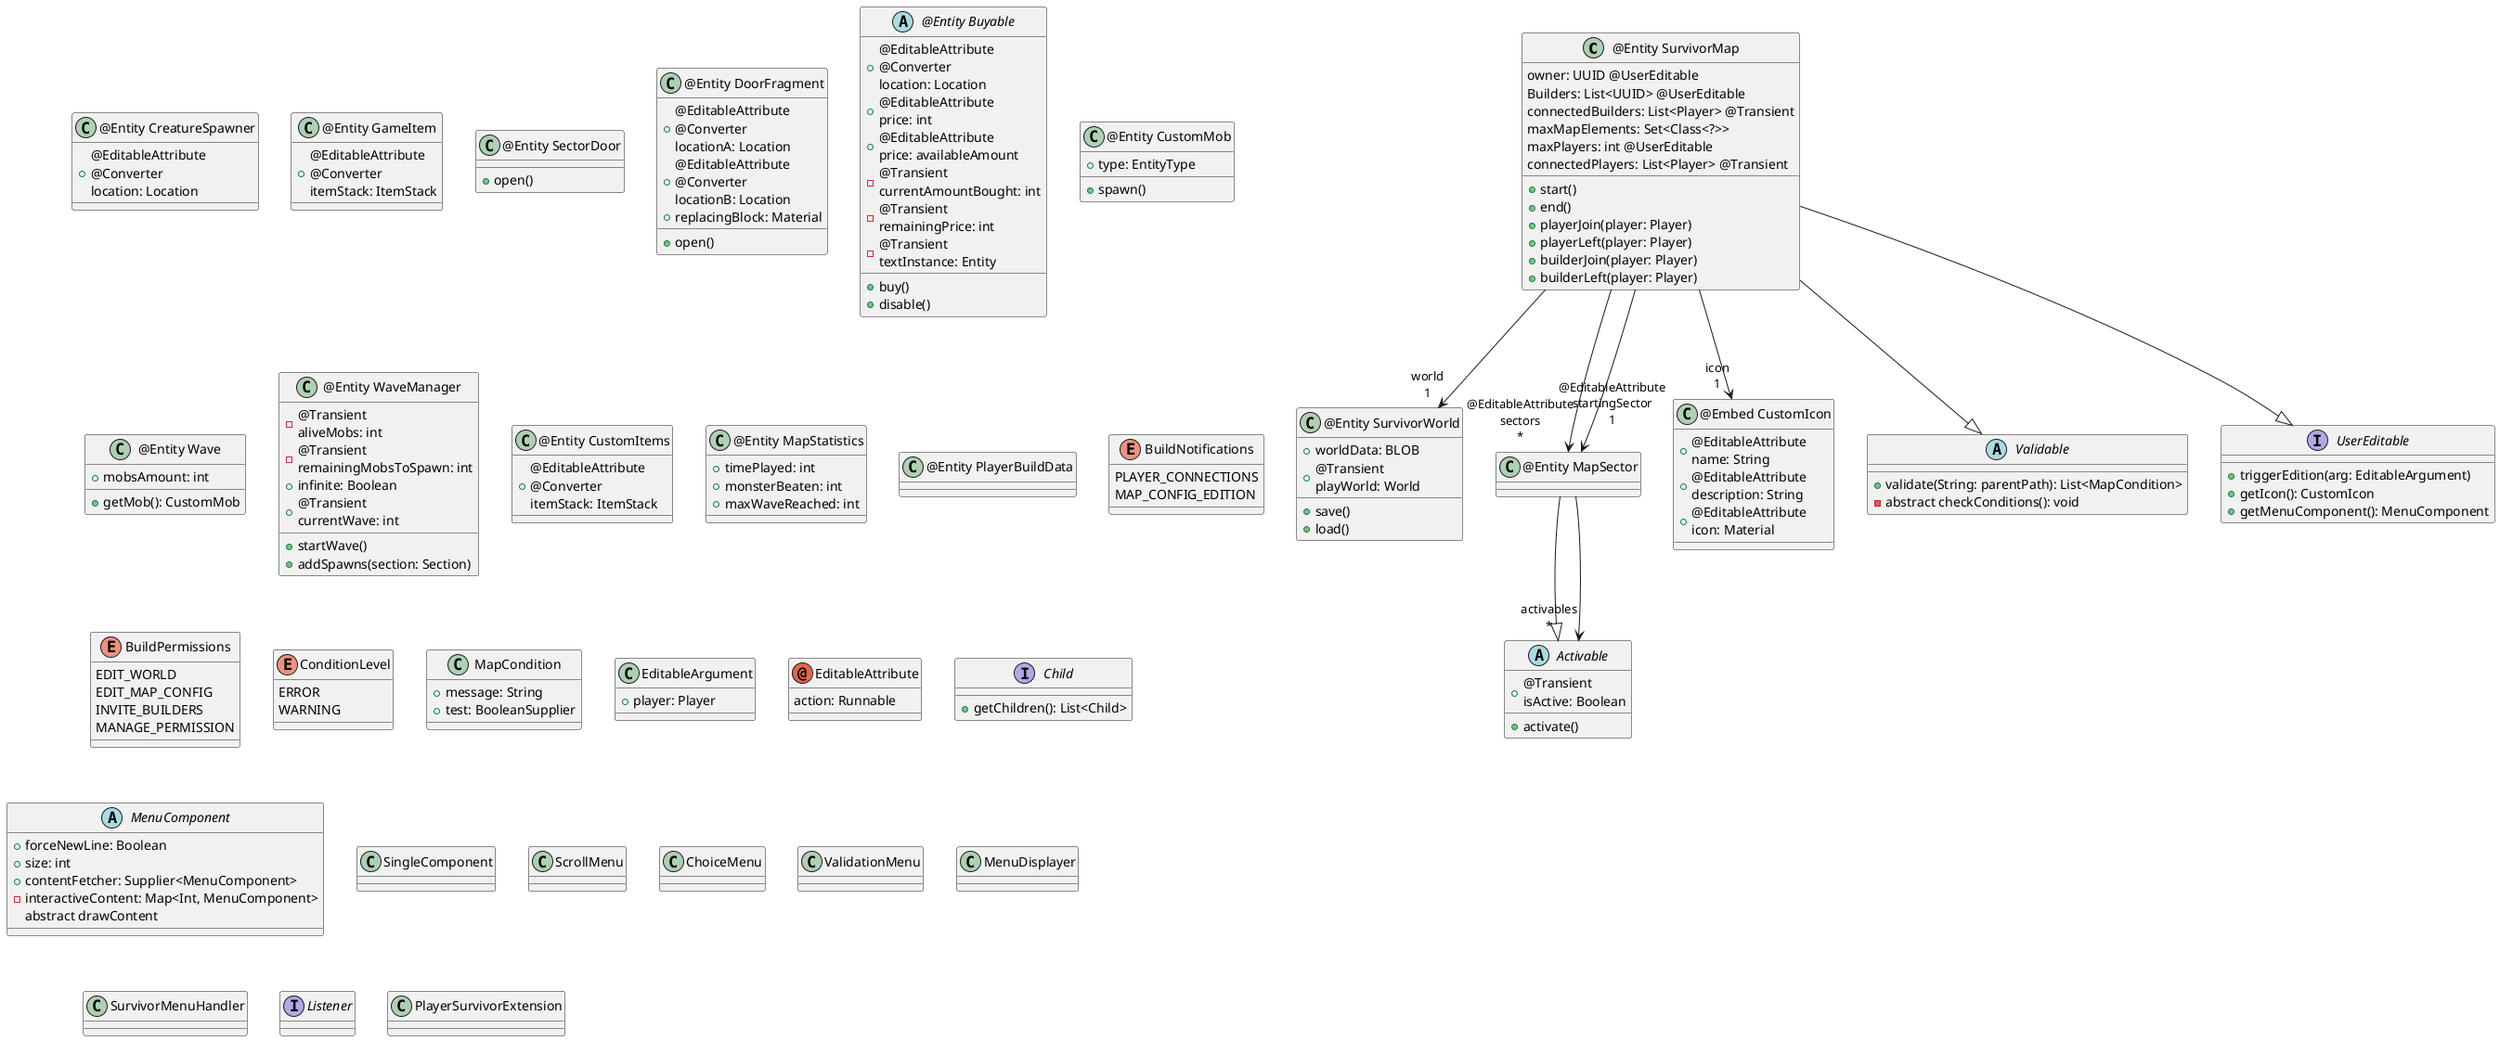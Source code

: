 @startuml
class "@Entity SurvivorMap" as SurvivorMap {
    owner: UUID @UserEditable
    Builders: List<UUID> @UserEditable
    connectedBuilders: List<Player> @Transient
    maxMapElements: Set<Class<?>> 
    maxPlayers: int @UserEditable
    connectedPlayers: List<Player> @Transient
    + start()
    + end()
    + playerJoin(player: Player)
    + playerLeft(player: Player)
    + builderJoin(player: Player)
    + builderLeft(player: Player)
}


class "@Entity SurvivorWorld" as SurvivorWorld {
    + worldData: BLOB
    + @Transient\nplayWorld: World
    + save()
    + load()
}
class "@Entity MapSector" as MapSector
class "@Entity CreatureSpawner" as CreatureSpawner {
    + @EditableAttribute\n@Converter\nlocation: Location 
}
class "@Entity GameItem" as GameItem {
    + @EditableAttribute\n@Converter\nitemStack: ItemStack
}

class "@Entity SectorDoor" as SectorDoor {
    + open()
}
class "@Entity DoorFragment" as DoorFragment {
    + @EditableAttribute\n@Converter\nlocationA: Location 
    + @EditableAttribute\n@Converter\nlocationB: Location 
    + replacingBlock: Material
    + open()
}
abstract "@Entity Buyable" as Buyable {
    + @EditableAttribute\n@Converter\nlocation: Location
    + @EditableAttribute\nprice: int
    + @EditableAttribute\nprice: availableAmount
    - @Transient\ncurrentAmountBought: int
    - @Transient\nremainingPrice: int
    - @Transient\ntextInstance: Entity
    + buy()
    + disable()
}

class "@Entity CustomMob" as CustomMob {
    + type: EntityType
    + spawn()
}
class "@Entity Wave" as Wave {
    + mobsAmount: int
    + getMob(): CustomMob
}
class "@Entity WaveManager" as WaveManager {
    - @Transient\naliveMobs: int
    - @Transient\nremainingMobsToSpawn: int
    + infinite: Boolean
    + @Transient\ncurrentWave: int
    + startWave()
    + addSpawns(section: Section)
}

class "@Entity CustomItems" as CustomItems {
    + @EditableAttribute\n@Converter\nitemStack: ItemStack
}

class "@Entity MapStatistics" as MapStatistics {
    + timePlayed: int
    + monsterBeaten: int
    + maxWaveReached: int
}

class "@Entity PlayerBuildData" as PlayerBuildData 
enum BuildNotifications {
    PLAYER_CONNECTIONS
    MAP_CONFIG_EDITION
}
enum BuildPermissions {
    EDIT_WORLD
    EDIT_MAP_CONFIG
    INVITE_BUILDERS
    MANAGE_PERMISSION
}

class "@Embed CustomIcon" as CustomIcon {
    + @EditableAttribute\nname: String
    + @EditableAttribute\ndescription: String
    + @EditableAttribute\nicon: Material
}


abstract Activable {
    + @Transient\nisActive: Boolean
    + activate()
}

abstract Validable {
    + validate(String: parentPath): List<MapCondition>
    - abstract checkConditions(): void
}
enum ConditionLevel {
    ERROR
    WARNING
}
class MapCondition {
    + message: String
    + test: BooleanSupplier
}

interface UserEditable {
    + triggerEdition(arg: EditableArgument)
    + getIcon(): CustomIcon
    + getMenuComponent(): MenuComponent
}

class EditableArgument {
    + player: Player
}
annotation EditableAttribute {
    action: Runnable
}

interface Child {
    + getChildren(): List<Child>
}

abstract MenuComponent {
    + forceNewLine: Boolean
    + size: int
    + contentFetcher: Supplier<MenuComponent>
    - interactiveContent: Map<Int, MenuComponent>
    abstract drawContent
}
class SingleComponent
class ScrollMenu
class ChoiceMenu
class ValidationMenu

class MenuDisplayer
class SurvivorMenuHandler
interface Listener

class PlayerSurvivorExtension

SurvivorMap --|> Validable
SurvivorMap --|> UserEditable
SurvivorMap --> "world\n1" SurvivorWorld  
SurvivorMap --> "@EditableAttribute\nsectors\n*" MapSector
SurvivorMap --> "@EditableAttribute\nstartingSector\n1" MapSector 
SurvivorMap --> "icon\n1" CustomIcon

MapSector --|> Activable
MapSector --> "activables\n*" Activable 




@enduml